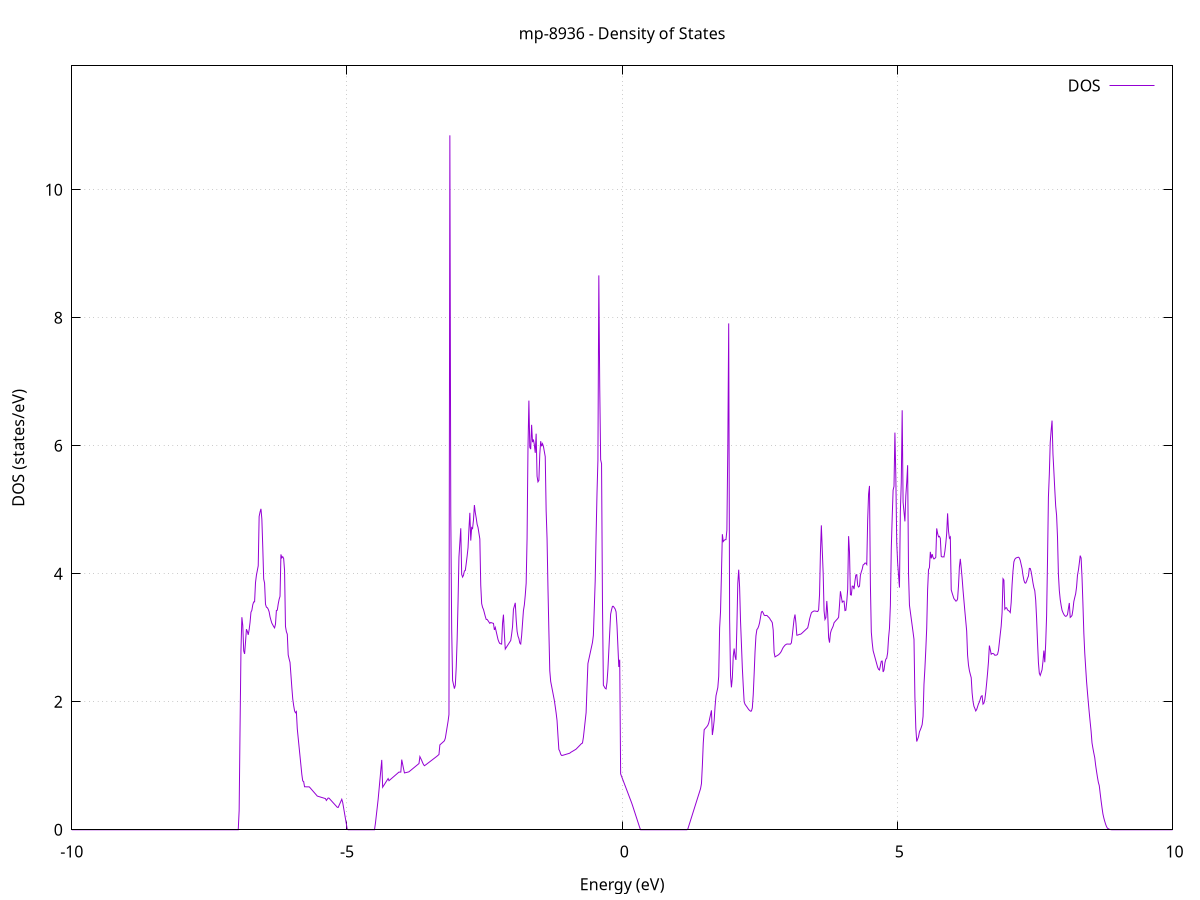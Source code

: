 set title 'mp-8936 - Density of States'
set xlabel 'Energy (eV)'
set ylabel 'DOS (states/eV)'
set grid
set xrange [-10:10]
set yrange [0:11.934]
set xzeroaxis lt -1
set terminal png size 800,600
set output 'mp-8936_dos_gnuplot.png'
plot '-' using 1:2 with lines title 'DOS'
-22.604100 0.000000
-22.587600 0.000000
-22.571100 0.000000
-22.554600 0.000000
-22.538100 0.000000
-22.521600 0.000000
-22.505100 0.000000
-22.488600 0.000000
-22.472100 0.000000
-22.455600 0.000000
-22.439100 0.000000
-22.422600 0.000000
-22.406000 0.000000
-22.389500 0.000000
-22.373000 0.000000
-22.356500 0.000000
-22.340000 0.000000
-22.323500 0.000000
-22.307000 0.000000
-22.290500 0.000000
-22.274000 0.000000
-22.257500 0.000000
-22.241000 0.000000
-22.224500 0.000000
-22.208000 0.000000
-22.191500 0.000000
-22.175000 0.000000
-22.158500 0.000000
-22.142000 0.000000
-22.125500 0.000000
-22.109000 0.000000
-22.092500 0.000000
-22.076000 0.000000
-22.059500 0.000000
-22.043000 0.000000
-22.026500 0.000000
-22.010000 0.000000
-21.993500 0.000000
-21.977000 0.000000
-21.960500 0.000000
-21.944000 0.000000
-21.927500 0.000000
-21.911000 0.000000
-21.894400 0.000000
-21.877900 0.000000
-21.861400 0.000000
-21.844900 0.000000
-21.828400 0.000000
-21.811900 0.000000
-21.795400 0.000000
-21.778900 0.000000
-21.762400 0.000000
-21.745900 0.000000
-21.729400 0.000000
-21.712900 0.000000
-21.696400 0.000000
-21.679900 0.000000
-21.663400 0.000000
-21.646900 0.000000
-21.630400 0.000000
-21.613900 0.000000
-21.597400 0.000000
-21.580900 0.000000
-21.564400 0.000000
-21.547900 0.000000
-21.531400 0.000000
-21.514900 0.000000
-21.498400 0.000000
-21.481900 0.000000
-21.465400 0.000000
-21.448900 0.000000
-21.432400 0.000000
-21.415900 0.000000
-21.399400 0.000000
-21.382800 0.000000
-21.366300 0.000000
-21.349800 0.000000
-21.333300 0.000000
-21.316800 0.000000
-21.300300 0.000000
-21.283800 0.000000
-21.267300 0.000000
-21.250800 0.000000
-21.234300 0.000000
-21.217800 0.000000
-21.201300 0.000000
-21.184800 0.000000
-21.168300 0.000000
-21.151800 0.000000
-21.135300 0.000000
-21.118800 0.000000
-21.102300 98.005500
-21.085800 380.797700
-21.069300 57.671100
-21.052800 382.252900
-21.036300 1263.817300
-21.019800 0.000000
-21.003300 0.000000
-20.986800 0.000000
-20.970300 0.000000
-20.953800 0.000000
-20.937300 0.000000
-20.920800 0.000000
-20.904300 0.000000
-20.887800 0.000000
-20.871200 0.000000
-20.854700 0.000000
-20.838200 0.000000
-20.821700 0.000000
-20.805200 0.000000
-20.788700 0.000000
-20.772200 0.000000
-20.755700 0.000000
-20.739200 0.000000
-20.722700 0.000000
-20.706200 0.000000
-20.689700 0.000000
-20.673200 0.000000
-20.656700 0.000000
-20.640200 0.000000
-20.623700 0.000000
-20.607200 0.000000
-20.590700 0.000000
-20.574200 0.000000
-20.557700 0.000000
-20.541200 0.000000
-20.524700 0.000000
-20.508200 0.000000
-20.491700 0.000000
-20.475200 0.000000
-20.458700 0.000000
-20.442200 0.000000
-20.425700 0.000000
-20.409200 0.000000
-20.392700 0.000000
-20.376200 0.000000
-20.359600 0.000000
-20.343100 0.000000
-20.326600 0.000000
-20.310100 0.000000
-20.293600 0.000000
-20.277100 0.000000
-20.260600 0.000000
-20.244100 0.000000
-20.227600 0.000000
-20.211100 0.000000
-20.194600 0.000000
-20.178100 0.000000
-20.161600 0.000000
-20.145100 0.000000
-20.128600 0.000000
-20.112100 0.000000
-20.095600 0.000000
-20.079100 0.000000
-20.062600 0.000000
-20.046100 0.000000
-20.029600 0.000000
-20.013100 0.000000
-19.996600 0.000000
-19.980100 0.000000
-19.963600 0.000000
-19.947100 0.000000
-19.930600 0.000000
-19.914100 0.000000
-19.897600 0.000000
-19.881100 0.000000
-19.864600 0.000000
-19.848000 0.000000
-19.831500 0.000000
-19.815000 0.000000
-19.798500 0.000000
-19.782000 0.000000
-19.765500 0.000000
-19.749000 0.000000
-19.732500 0.000000
-19.716000 0.000000
-19.699500 0.000000
-19.683000 0.000000
-19.666500 0.000000
-19.650000 0.000000
-19.633500 0.000000
-19.617000 0.000000
-19.600500 0.000000
-19.584000 0.000000
-19.567500 0.000000
-19.551000 0.000000
-19.534500 0.000000
-19.518000 0.000000
-19.501500 0.000000
-19.485000 0.000000
-19.468500 0.000000
-19.452000 0.000000
-19.435500 0.000000
-19.419000 0.000000
-19.402500 0.000000
-19.386000 0.000000
-19.369500 0.000000
-19.353000 0.000000
-19.336400 0.000000
-19.319900 0.000000
-19.303400 0.000000
-19.286900 0.000000
-19.270400 0.000000
-19.253900 0.000000
-19.237400 0.000000
-19.220900 0.000000
-19.204400 0.000000
-19.187900 0.000000
-19.171400 0.000000
-19.154900 0.000000
-19.138400 0.000000
-19.121900 0.000000
-19.105400 0.000000
-19.088900 0.000000
-19.072400 0.000000
-19.055900 0.000000
-19.039400 0.000000
-19.022900 0.000000
-19.006400 0.000000
-18.989900 0.000000
-18.973400 0.000000
-18.956900 0.000000
-18.940400 0.000000
-18.923900 0.000000
-18.907400 0.000000
-18.890900 0.000000
-18.874400 0.000000
-18.857900 0.000000
-18.841300 0.000000
-18.824800 0.000000
-18.808300 0.000000
-18.791800 0.000000
-18.775300 0.000000
-18.758800 0.000000
-18.742300 0.000000
-18.725800 0.000000
-18.709300 0.000000
-18.692800 0.000000
-18.676300 0.000000
-18.659800 0.000000
-18.643300 0.000000
-18.626800 0.000000
-18.610300 0.000000
-18.593800 0.000000
-18.577300 0.000000
-18.560800 0.000000
-18.544300 0.000000
-18.527800 0.000000
-18.511300 0.000000
-18.494800 0.000000
-18.478300 0.000000
-18.461800 0.000000
-18.445300 0.000000
-18.428800 0.000000
-18.412300 0.000000
-18.395800 0.000000
-18.379300 0.000000
-18.362800 0.000000
-18.346300 0.000000
-18.329700 0.000000
-18.313200 0.000000
-18.296700 0.000000
-18.280200 0.000000
-18.263700 0.000000
-18.247200 0.000000
-18.230700 0.000000
-18.214200 0.000000
-18.197700 0.000000
-18.181200 0.000000
-18.164700 0.000000
-18.148200 0.000000
-18.131700 0.000000
-18.115200 0.000000
-18.098700 0.000000
-18.082200 0.000000
-18.065700 0.000000
-18.049200 0.000000
-18.032700 0.000000
-18.016200 0.000000
-17.999700 0.000000
-17.983200 0.000000
-17.966700 0.000000
-17.950200 0.000000
-17.933700 0.000000
-17.917200 0.000000
-17.900700 0.000000
-17.884200 0.000000
-17.867700 0.000000
-17.851200 0.000000
-17.834700 0.000000
-17.818100 0.000000
-17.801600 0.000000
-17.785100 0.000000
-17.768600 0.000000
-17.752100 0.000000
-17.735600 0.000000
-17.719100 0.000000
-17.702600 0.000000
-17.686100 0.000000
-17.669600 0.000000
-17.653100 0.000000
-17.636600 0.000000
-17.620100 0.000000
-17.603600 0.000000
-17.587100 0.000000
-17.570600 0.000000
-17.554100 0.000000
-17.537600 0.000000
-17.521100 0.000000
-17.504600 0.000000
-17.488100 0.000000
-17.471600 0.000000
-17.455100 0.000000
-17.438600 0.000000
-17.422100 0.000000
-17.405600 0.000000
-17.389100 0.000000
-17.372600 0.000000
-17.356100 0.000000
-17.339600 0.000000
-17.323100 0.000000
-17.306500 0.000000
-17.290000 0.000000
-17.273500 0.000000
-17.257000 0.000000
-17.240500 0.000000
-17.224000 0.000000
-17.207500 0.000000
-17.191000 0.000000
-17.174500 0.000000
-17.158000 0.000000
-17.141500 0.000000
-17.125000 0.000000
-17.108500 0.000000
-17.092000 0.000000
-17.075500 0.000000
-17.059000 0.000000
-17.042500 0.000000
-17.026000 0.000000
-17.009500 0.000000
-16.993000 0.000000
-16.976500 0.000000
-16.960000 0.000000
-16.943500 0.000000
-16.927000 0.000000
-16.910500 0.000000
-16.894000 0.000000
-16.877500 0.000000
-16.861000 0.000000
-16.844500 0.000000
-16.828000 0.000000
-16.811500 0.000000
-16.794900 0.000000
-16.778400 0.000000
-16.761900 0.000000
-16.745400 0.000000
-16.728900 0.000000
-16.712400 0.000000
-16.695900 0.000000
-16.679400 0.000000
-16.662900 0.000000
-16.646400 0.000000
-16.629900 0.000000
-16.613400 0.000000
-16.596900 0.000000
-16.580400 0.000000
-16.563900 0.000000
-16.547400 0.000000
-16.530900 0.000000
-16.514400 0.000000
-16.497900 0.000000
-16.481400 0.000000
-16.464900 0.000000
-16.448400 0.000000
-16.431900 0.000000
-16.415400 0.000000
-16.398900 0.000000
-16.382400 0.000000
-16.365900 0.000000
-16.349400 0.000000
-16.332900 0.000000
-16.316400 0.000000
-16.299900 0.000000
-16.283300 0.000000
-16.266800 0.000000
-16.250300 0.000000
-16.233800 0.000000
-16.217300 0.000000
-16.200800 0.000000
-16.184300 0.000000
-16.167800 0.000000
-16.151300 0.000000
-16.134800 0.000000
-16.118300 0.000000
-16.101800 0.000000
-16.085300 0.000000
-16.068800 0.000000
-16.052300 0.000000
-16.035800 0.000000
-16.019300 0.000000
-16.002800 0.000000
-15.986300 0.000000
-15.969800 0.000000
-15.953300 0.000000
-15.936800 0.000000
-15.920300 0.000000
-15.903800 0.000000
-15.887300 0.000000
-15.870800 0.000000
-15.854300 0.000000
-15.837800 0.000000
-15.821300 0.000000
-15.804800 0.000000
-15.788300 0.000000
-15.771700 0.000000
-15.755200 0.000000
-15.738700 0.000000
-15.722200 0.000000
-15.705700 0.000000
-15.689200 0.000000
-15.672700 0.000000
-15.656200 0.000000
-15.639700 0.000000
-15.623200 0.000000
-15.606700 0.000000
-15.590200 0.000000
-15.573700 0.000000
-15.557200 0.000000
-15.540700 0.000000
-15.524200 0.000000
-15.507700 0.000000
-15.491200 0.000000
-15.474700 0.000000
-15.458200 0.000000
-15.441700 0.000000
-15.425200 0.000000
-15.408700 0.000000
-15.392200 0.000000
-15.375700 0.000000
-15.359200 0.000000
-15.342700 0.000000
-15.326200 0.000000
-15.309700 0.000000
-15.293200 0.000000
-15.276700 0.000000
-15.260100 0.000000
-15.243600 0.000000
-15.227100 0.000000
-15.210600 0.000000
-15.194100 0.000000
-15.177600 0.000000
-15.161100 0.000000
-15.144600 0.000000
-15.128100 0.000000
-15.111600 0.000000
-15.095100 0.000000
-15.078600 0.000000
-15.062100 0.000000
-15.045600 0.000000
-15.029100 0.000000
-15.012600 0.000000
-14.996100 0.000000
-14.979600 0.000000
-14.963100 0.000000
-14.946600 0.000000
-14.930100 0.000000
-14.913600 0.000000
-14.897100 0.000000
-14.880600 0.000000
-14.864100 0.000000
-14.847600 0.000000
-14.831100 0.000000
-14.814600 0.000000
-14.798100 0.000000
-14.781600 0.000000
-14.765000 0.000000
-14.748500 0.000000
-14.732000 0.000000
-14.715500 0.000000
-14.699000 0.000000
-14.682500 0.000000
-14.666000 0.000000
-14.649500 0.000000
-14.633000 0.000000
-14.616500 0.000000
-14.600000 0.000000
-14.583500 0.000000
-14.567000 0.000000
-14.550500 0.000000
-14.534000 0.000000
-14.517500 0.000000
-14.501000 0.000000
-14.484500 0.000000
-14.468000 0.000000
-14.451500 0.000000
-14.435000 0.000000
-14.418500 0.000000
-14.402000 0.000000
-14.385500 0.000000
-14.369000 0.000000
-14.352500 0.000000
-14.336000 0.000000
-14.319500 0.000000
-14.303000 0.000000
-14.286500 0.000000
-14.270000 0.000000
-14.253400 0.000000
-14.236900 0.000000
-14.220400 0.000000
-14.203900 0.000000
-14.187400 0.000000
-14.170900 0.000000
-14.154400 0.000000
-14.137900 0.000000
-14.121400 0.000000
-14.104900 0.000000
-14.088400 0.000000
-14.071900 0.000000
-14.055400 0.000000
-14.038900 0.000000
-14.022400 0.000000
-14.005900 0.000000
-13.989400 0.000000
-13.972900 0.000000
-13.956400 0.000000
-13.939900 0.000000
-13.923400 0.000000
-13.906900 0.000000
-13.890400 0.000000
-13.873900 0.000000
-13.857400 0.000000
-13.840900 0.000000
-13.824400 0.000000
-13.807900 0.000000
-13.791400 0.000000
-13.774900 0.000000
-13.758400 0.000000
-13.741800 0.000000
-13.725300 0.000000
-13.708800 0.000000
-13.692300 0.000000
-13.675800 0.000000
-13.659300 0.000000
-13.642800 0.000000
-13.626300 0.000000
-13.609800 0.000000
-13.593300 0.000000
-13.576800 0.000000
-13.560300 0.000000
-13.543800 0.000000
-13.527300 0.000000
-13.510800 0.000000
-13.494300 0.000000
-13.477800 0.000000
-13.461300 0.000000
-13.444800 0.000000
-13.428300 0.000000
-13.411800 0.000000
-13.395300 0.000000
-13.378800 0.000000
-13.362300 0.000000
-13.345800 0.000000
-13.329300 0.000000
-13.312800 0.000000
-13.296300 0.000000
-13.279800 0.000000
-13.263300 0.000000
-13.246800 0.000000
-13.230200 0.000000
-13.213700 0.000000
-13.197200 0.000000
-13.180700 0.000000
-13.164200 0.000000
-13.147700 0.000000
-13.131200 0.000000
-13.114700 0.000000
-13.098200 0.000000
-13.081700 0.000000
-13.065200 0.000000
-13.048700 0.000000
-13.032200 0.000000
-13.015700 0.000000
-12.999200 0.625000
-12.982700 1.800700
-12.966200 1.355100
-12.949700 1.382600
-12.933200 1.545400
-12.916700 1.649000
-12.900200 1.450300
-12.883700 1.464300
-12.867200 1.505200
-12.850700 1.546000
-12.834200 1.587700
-12.817700 1.658500
-12.801200 1.603200
-12.784700 1.582800
-12.768200 1.598400
-12.751700 1.614000
-12.735200 1.629500
-12.718600 1.676400
-12.702100 1.715100
-12.685600 1.753700
-12.669100 1.748200
-12.652600 1.738900
-12.636100 1.753700
-12.619600 1.782000
-12.603100 1.810300
-12.586600 1.839700
-12.570100 1.869100
-12.553600 1.898500
-12.537100 1.927900
-12.520600 1.953900
-12.504100 1.990300
-12.487600 2.024300
-12.471100 2.058200
-12.454600 2.092100
-12.438100 2.124700
-12.421600 2.157300
-12.405100 2.190000
-12.388600 2.245000
-12.372100 2.301100
-12.355600 2.362200
-12.339100 2.435900
-12.322600 2.494400
-12.306100 2.552900
-12.289600 2.605700
-12.273100 2.693500
-12.256600 2.770500
-12.240100 2.847600
-12.223600 2.917500
-12.207000 3.031500
-12.190500 3.209000
-12.174000 3.335400
-12.157500 3.535800
-12.141000 3.693500
-12.124500 3.843700
-12.108000 3.993100
-12.091500 4.137700
-12.075000 4.647700
-12.058500 5.188400
-12.042000 5.635700
-12.025500 6.059400
-12.009000 6.493800
-11.992500 8.535100
-11.976000 10.327200
-11.959500 14.249700
-11.943000 35.488400
-11.926500 20.398800
-11.910000 0.000000
-11.893500 0.000000
-11.877000 0.000000
-11.860500 0.000000
-11.844000 0.000000
-11.827500 0.000000
-11.811000 0.000000
-11.794500 0.000000
-11.778000 0.000000
-11.761500 0.000000
-11.745000 0.000000
-11.728500 0.000000
-11.712000 0.000000
-11.695400 0.000000
-11.678900 0.000000
-11.662400 0.000000
-11.645900 0.000000
-11.629400 0.000000
-11.612900 0.000000
-11.596400 0.000000
-11.579900 0.000000
-11.563400 0.000000
-11.546900 0.000000
-11.530400 0.000000
-11.513900 0.000000
-11.497400 0.000000
-11.480900 0.000000
-11.464400 0.000000
-11.447900 0.000000
-11.431400 0.000000
-11.414900 0.000000
-11.398400 0.000000
-11.381900 0.000000
-11.365400 0.000000
-11.348900 0.000000
-11.332400 0.000000
-11.315900 0.000000
-11.299400 0.000000
-11.282900 0.000000
-11.266400 0.000000
-11.249900 0.000000
-11.233400 0.000000
-11.216900 0.000000
-11.200400 0.000000
-11.183800 0.000000
-11.167300 0.000000
-11.150800 0.000000
-11.134300 0.000000
-11.117800 0.000000
-11.101300 0.000000
-11.084800 0.000000
-11.068300 0.000000
-11.051800 0.000000
-11.035300 0.000000
-11.018800 0.000000
-11.002300 0.000000
-10.985800 0.000000
-10.969300 0.000000
-10.952800 0.000000
-10.936300 0.000000
-10.919800 0.000000
-10.903300 0.000000
-10.886800 0.000000
-10.870300 0.000000
-10.853800 0.000000
-10.837300 0.000000
-10.820800 0.000000
-10.804300 0.000000
-10.787800 0.000000
-10.771300 0.000000
-10.754800 0.000000
-10.738300 0.000000
-10.721800 0.000000
-10.705300 0.000000
-10.688700 0.000000
-10.672200 0.000000
-10.655700 0.000000
-10.639200 0.000000
-10.622700 0.000000
-10.606200 0.000000
-10.589700 0.000000
-10.573200 0.000000
-10.556700 0.000000
-10.540200 0.000000
-10.523700 0.000000
-10.507200 0.000000
-10.490700 0.000000
-10.474200 0.000000
-10.457700 0.000000
-10.441200 0.000000
-10.424700 0.000000
-10.408200 0.000000
-10.391700 0.000000
-10.375200 0.000000
-10.358700 0.000000
-10.342200 0.000000
-10.325700 0.000000
-10.309200 0.000000
-10.292700 0.000000
-10.276200 0.000000
-10.259700 0.000000
-10.243200 0.000000
-10.226700 0.000000
-10.210200 0.000000
-10.193700 0.000000
-10.177100 0.000000
-10.160600 0.000000
-10.144100 0.000000
-10.127600 0.000000
-10.111100 0.000000
-10.094600 0.000000
-10.078100 0.000000
-10.061600 0.000000
-10.045100 0.000000
-10.028600 0.000000
-10.012100 0.000000
-9.995600 0.000000
-9.979100 0.000000
-9.962600 0.000000
-9.946100 0.000000
-9.929600 0.000000
-9.913100 0.000000
-9.896600 0.000000
-9.880100 0.000000
-9.863600 0.000000
-9.847100 0.000000
-9.830600 0.000000
-9.814100 0.000000
-9.797600 0.000000
-9.781100 0.000000
-9.764600 0.000000
-9.748100 0.000000
-9.731600 0.000000
-9.715100 0.000000
-9.698600 0.000000
-9.682100 0.000000
-9.665500 0.000000
-9.649000 0.000000
-9.632500 0.000000
-9.616000 0.000000
-9.599500 0.000000
-9.583000 0.000000
-9.566500 0.000000
-9.550000 0.000000
-9.533500 0.000000
-9.517000 0.000000
-9.500500 0.000000
-9.484000 0.000000
-9.467500 0.000000
-9.451000 0.000000
-9.434500 0.000000
-9.418000 0.000000
-9.401500 0.000000
-9.385000 0.000000
-9.368500 0.000000
-9.352000 0.000000
-9.335500 0.000000
-9.319000 0.000000
-9.302500 0.000000
-9.286000 0.000000
-9.269500 0.000000
-9.253000 0.000000
-9.236500 0.000000
-9.220000 0.000000
-9.203500 0.000000
-9.187000 0.000000
-9.170500 0.000000
-9.153900 0.000000
-9.137400 0.000000
-9.120900 0.000000
-9.104400 0.000000
-9.087900 0.000000
-9.071400 0.000000
-9.054900 0.000000
-9.038400 0.000000
-9.021900 0.000000
-9.005400 0.000000
-8.988900 0.000000
-8.972400 0.000000
-8.955900 0.000000
-8.939400 0.000000
-8.922900 0.000000
-8.906400 0.000000
-8.889900 0.000000
-8.873400 0.000000
-8.856900 0.000000
-8.840400 0.000000
-8.823900 0.000000
-8.807400 0.000000
-8.790900 0.000000
-8.774400 0.000000
-8.757900 0.000000
-8.741400 0.000000
-8.724900 0.000000
-8.708400 0.000000
-8.691900 0.000000
-8.675400 0.000000
-8.658900 0.000000
-8.642300 0.000000
-8.625800 0.000000
-8.609300 0.000000
-8.592800 0.000000
-8.576300 0.000000
-8.559800 0.000000
-8.543300 0.000000
-8.526800 0.000000
-8.510300 0.000000
-8.493800 0.000000
-8.477300 0.000000
-8.460800 0.000000
-8.444300 0.000000
-8.427800 0.000000
-8.411300 0.000000
-8.394800 0.000000
-8.378300 0.000000
-8.361800 0.000000
-8.345300 0.000000
-8.328800 0.000000
-8.312300 0.000000
-8.295800 0.000000
-8.279300 0.000000
-8.262800 0.000000
-8.246300 0.000000
-8.229800 0.000000
-8.213300 0.000000
-8.196800 0.000000
-8.180300 0.000000
-8.163800 0.000000
-8.147300 0.000000
-8.130700 0.000000
-8.114200 0.000000
-8.097700 0.000000
-8.081200 0.000000
-8.064700 0.000000
-8.048200 0.000000
-8.031700 0.000000
-8.015200 0.000000
-7.998700 0.000000
-7.982200 0.000000
-7.965700 0.000000
-7.949200 0.000000
-7.932700 0.000000
-7.916200 0.000000
-7.899700 0.000000
-7.883200 0.000000
-7.866700 0.000000
-7.850200 0.000000
-7.833700 0.000000
-7.817200 0.000000
-7.800700 0.000000
-7.784200 0.000000
-7.767700 0.000000
-7.751200 0.000000
-7.734700 0.000000
-7.718200 0.000000
-7.701700 0.000000
-7.685200 0.000000
-7.668700 0.000000
-7.652200 0.000000
-7.635700 0.000000
-7.619100 0.000000
-7.602600 0.000000
-7.586100 0.000000
-7.569600 0.000000
-7.553100 0.000000
-7.536600 0.000000
-7.520100 0.000000
-7.503600 0.000000
-7.487100 0.000000
-7.470600 0.000000
-7.454100 0.000000
-7.437600 0.000000
-7.421100 0.000000
-7.404600 0.000000
-7.388100 0.000000
-7.371600 0.000000
-7.355100 0.000000
-7.338600 0.000000
-7.322100 0.000000
-7.305600 0.000000
-7.289100 0.000000
-7.272600 0.000000
-7.256100 0.000000
-7.239600 0.000000
-7.223100 0.000000
-7.206600 0.000000
-7.190100 0.000000
-7.173600 0.000000
-7.157100 0.000000
-7.140600 0.000000
-7.124100 0.000000
-7.107500 0.000000
-7.091000 0.000000
-7.074500 0.000000
-7.058000 0.000000
-7.041500 0.000000
-7.025000 0.000000
-7.008500 0.000000
-6.992000 0.000000
-6.975500 0.000000
-6.959000 0.301300
-6.942500 1.606100
-6.926000 2.806300
-6.909500 3.320400
-6.893000 3.191600
-6.876500 2.795100
-6.860000 2.747400
-6.843500 2.930500
-6.827000 3.133800
-6.810500 3.099800
-6.794000 3.045500
-6.777500 3.126100
-6.761000 3.240500
-6.744500 3.399000
-6.728000 3.428700
-6.711500 3.515100
-6.695000 3.559200
-6.678500 3.561000
-6.662000 3.860800
-6.645500 3.975800
-6.629000 4.049800
-6.612400 4.123800
-6.595900 4.894100
-6.579400 4.964800
-6.562900 5.013900
-6.546400 4.852000
-6.529900 4.414500
-6.513400 3.919400
-6.496900 3.852500
-6.480400 3.523500
-6.463900 3.477800
-6.447400 3.469900
-6.430900 3.446100
-6.414400 3.405600
-6.397900 3.327700
-6.381400 3.273600
-6.364900 3.227700
-6.348400 3.202000
-6.331900 3.174800
-6.315400 3.154200
-6.298900 3.212000
-6.282400 3.426300
-6.265900 3.430200
-6.249400 3.526700
-6.232900 3.599900
-6.216400 3.646900
-6.199900 4.301700
-6.183400 4.248400
-6.166900 4.266400
-6.150400 4.238000
-6.133900 4.049800
-6.117400 3.177600
-6.100800 3.094600
-6.084300 3.055300
-6.067800 2.731400
-6.051300 2.669600
-6.034800 2.614700
-6.018300 2.420200
-6.001800 2.223500
-5.985300 2.046000
-5.968800 1.941400
-5.952300 1.858100
-5.935800 1.828200
-5.919300 1.846900
-5.902800 1.577200
-5.886300 1.434100
-5.869800 1.291900
-5.853300 1.149800
-5.836800 1.007700
-5.820300 0.865500
-5.803800 0.762800
-5.787300 0.754300
-5.770800 0.672200
-5.754300 0.671700
-5.737800 0.671100
-5.721300 0.670500
-5.704800 0.670200
-5.688300 0.671600
-5.671800 0.658200
-5.655300 0.641800
-5.638800 0.625400
-5.622300 0.609000
-5.605800 0.592600
-5.589200 0.576200
-5.572700 0.559800
-5.556200 0.543400
-5.539700 0.526900
-5.523200 0.522200
-5.506700 0.517800
-5.490200 0.513400
-5.473700 0.509000
-5.457200 0.504700
-5.440700 0.500300
-5.424200 0.495900
-5.407700 0.491500
-5.391200 0.487200
-5.374700 0.458000
-5.358200 0.477300
-5.341700 0.496500
-5.325200 0.493200
-5.308700 0.477500
-5.292200 0.461800
-5.275700 0.446100
-5.259200 0.430400
-5.242700 0.414700
-5.226200 0.399000
-5.209700 0.383300
-5.193200 0.367600
-5.176700 0.351900
-5.160200 0.348300
-5.143700 0.380300
-5.127200 0.412300
-5.110700 0.444400
-5.094200 0.476400
-5.077600 0.425900
-5.061100 0.342700
-5.044600 0.259500
-5.028100 0.176200
-5.011600 0.093000
-4.995100 0.009800
-4.978600 0.000000
-4.962100 0.000000
-4.945600 0.000000
-4.929100 0.000000
-4.912600 0.000000
-4.896100 0.000000
-4.879600 0.000000
-4.863100 0.000000
-4.846600 0.000000
-4.830100 0.000000
-4.813600 0.000000
-4.797100 0.000000
-4.780600 0.000000
-4.764100 0.000000
-4.747600 0.000000
-4.731100 0.000000
-4.714600 0.000000
-4.698100 0.000000
-4.681600 0.000000
-4.665100 0.000000
-4.648600 0.000000
-4.632100 0.000000
-4.615600 0.000000
-4.599100 0.000000
-4.582600 0.000000
-4.566000 0.000000
-4.549500 0.000000
-4.533000 0.000000
-4.516500 0.000000
-4.500000 0.000000
-4.483500 0.096300
-4.467000 0.221600
-4.450500 0.346900
-4.434000 0.472300
-4.417500 0.625200
-4.401000 0.780600
-4.384500 0.936000
-4.368000 1.091400
-4.351500 0.664600
-4.335000 0.687200
-4.318500 0.709700
-4.302000 0.732300
-4.285500 0.754900
-4.269000 0.777400
-4.252500 0.800000
-4.236000 0.767000
-4.219500 0.779300
-4.203000 0.791600
-4.186500 0.803800
-4.170000 0.816100
-4.153500 0.828300
-4.137000 0.840600
-4.120500 0.852900
-4.104000 0.865100
-4.087500 0.877400
-4.071000 0.889700
-4.054400 0.901900
-4.037900 0.900300
-4.021400 0.901700
-4.004900 1.096000
-3.988400 1.024600
-3.971900 0.953300
-3.955400 0.888000
-3.938900 0.891400
-3.922400 0.894800
-3.905900 0.898200
-3.889400 0.901500
-3.872900 0.906300
-3.856400 0.918000
-3.839900 0.929600
-3.823400 0.941300
-3.806900 0.953000
-3.790400 0.964700
-3.773900 0.976400
-3.757400 0.988100
-3.740900 0.999800
-3.724400 1.011500
-3.707900 1.023200
-3.691400 1.034900
-3.674900 1.142600
-3.658400 1.112800
-3.641900 1.083000
-3.625400 1.048000
-3.608900 1.018100
-3.592400 1.000800
-3.575900 1.010300
-3.559400 1.020600
-3.542800 1.031500
-3.526300 1.042400
-3.509800 1.053300
-3.493300 1.064100
-3.476800 1.075000
-3.460300 1.085900
-3.443800 1.096800
-3.427300 1.107700
-3.410800 1.118600
-3.394300 1.129500
-3.377800 1.140400
-3.361300 1.151800
-3.344800 1.164000
-3.328300 1.176200
-3.311800 1.326500
-3.295300 1.339100
-3.278800 1.351600
-3.262300 1.364200
-3.245800 1.377200
-3.229300 1.390500
-3.212800 1.431300
-3.196300 1.518500
-3.179800 1.605700
-3.163300 1.692900
-3.146800 1.799400
-3.130300 10.849100
-3.113800 4.954400
-3.097300 3.127400
-3.080800 2.333200
-3.064300 2.268900
-3.047800 2.204800
-3.031200 2.259800
-3.014700 2.542400
-2.998200 2.974800
-2.981700 3.563600
-2.965200 4.262000
-2.948700 4.485800
-2.932200 4.709600
-2.915700 3.990400
-2.899200 3.947900
-2.882700 3.975800
-2.866200 4.043800
-2.849700 4.051100
-2.833200 4.159300
-2.816700 4.275600
-2.800200 4.405800
-2.783700 4.701300
-2.767200 4.951500
-2.750700 4.518100
-2.734200 4.720900
-2.717700 4.705200
-2.701200 4.840000
-2.684700 5.073200
-2.668200 4.955200
-2.651700 4.872400
-2.635200 4.772600
-2.618700 4.723800
-2.602200 4.632400
-2.585700 4.542700
-2.569200 3.820700
-2.552700 3.534300
-2.536200 3.475300
-2.519600 3.441900
-2.503100 3.387500
-2.486600 3.333000
-2.470100 3.286600
-2.453600 3.286100
-2.437100 3.267100
-2.420600 3.245400
-2.404100 3.224800
-2.387600 3.238300
-2.371100 3.233500
-2.354600 3.228800
-2.338100 3.224100
-2.321600 3.123000
-2.305100 3.160500
-2.288600 3.097900
-2.272100 3.035600
-2.255600 2.973400
-2.239100 2.934300
-2.222600 2.909900
-2.206100 2.905200
-2.189600 2.900500
-2.173100 3.229400
-2.156600 3.361100
-2.140100 3.066400
-2.123600 2.823300
-2.107100 2.845600
-2.090600 2.867900
-2.074100 2.890300
-2.057600 2.912600
-2.041100 2.934900
-2.024500 2.957300
-2.008000 3.054100
-1.991500 3.173800
-1.975000 3.444300
-1.958500 3.494800
-1.942000 3.545400
-1.925500 3.284600
-1.909000 3.101500
-1.892500 3.024700
-1.876000 2.986800
-1.859500 2.917200
-1.843000 2.902000
-1.826500 3.032300
-1.810000 3.228400
-1.793500 3.424500
-1.777000 3.512500
-1.760500 3.663100
-1.744000 3.852900
-1.727500 4.551600
-1.711000 5.962200
-1.694500 6.704800
-1.678000 5.976100
-1.661500 5.946400
-1.645000 6.326700
-1.628500 6.055600
-1.612000 6.096900
-1.595500 6.014900
-1.579000 5.888900
-1.562500 6.187900
-1.546000 5.523100
-1.529500 5.435100
-1.512900 5.458200
-1.496400 5.868100
-1.479900 6.070900
-1.463400 5.991600
-1.446900 6.032100
-1.430400 5.989500
-1.413900 5.909100
-1.397400 5.828700
-1.380900 4.982900
-1.364400 4.550000
-1.347900 3.778200
-1.331400 3.108000
-1.314900 2.485500
-1.298400 2.317900
-1.281900 2.244300
-1.265400 2.170700
-1.248900 2.097100
-1.232400 2.023600
-1.215900 1.925800
-1.199400 1.823600
-1.182900 1.706700
-1.166400 1.472800
-1.149900 1.254700
-1.133400 1.227600
-1.116900 1.180700
-1.100400 1.161700
-1.083900 1.162100
-1.067400 1.166400
-1.050900 1.170700
-1.034400 1.175000
-1.017900 1.179400
-1.001300 1.183700
-0.984800 1.188000
-0.968300 1.192400
-0.951800 1.196700
-0.935300 1.208900
-0.918800 1.217300
-0.902300 1.225700
-0.885800 1.234100
-0.869300 1.242500
-0.852800 1.250900
-0.836300 1.260200
-0.819800 1.274700
-0.803300 1.289300
-0.786800 1.303800
-0.770300 1.318400
-0.753800 1.333000
-0.737300 1.347500
-0.720800 1.354600
-0.704300 1.442800
-0.687800 1.571000
-0.671300 1.700700
-0.654800 1.831100
-0.638300 2.224500
-0.621800 2.596800
-0.605300 2.662500
-0.588800 2.728200
-0.572300 2.793900
-0.555800 2.859500
-0.539300 2.925200
-0.522800 3.038000
-0.506300 3.462900
-0.489700 3.884600
-0.473200 4.607300
-0.456700 5.263400
-0.440200 5.773000
-0.423700 8.661100
-0.407200 6.922400
-0.390700 5.781500
-0.374200 5.719000
-0.357700 3.571400
-0.341200 2.259500
-0.324700 2.235000
-0.308200 2.210500
-0.291700 2.200600
-0.275200 2.303300
-0.258700 2.510600
-0.242200 2.797000
-0.225700 3.083300
-0.209200 3.368200
-0.192700 3.435900
-0.176200 3.490200
-0.159700 3.490800
-0.143200 3.469900
-0.126700 3.449000
-0.110200 3.403500
-0.093700 3.190100
-0.077200 2.866900
-0.060700 2.543600
-0.044200 2.657000
-0.027700 0.873800
-0.011200 0.836400
0.005300 0.798900
0.021900 0.761500
0.038400 0.724100
0.054900 0.686700
0.071400 0.649300
0.087900 0.611900
0.104400 0.574500
0.120900 0.537100
0.137400 0.499700
0.153900 0.462300
0.170400 0.424900
0.186900 0.384300
0.203400 0.340700
0.219900 0.297000
0.236400 0.253400
0.252900 0.209700
0.269400 0.166000
0.285900 0.122400
0.302400 0.078700
0.318900 0.035000
0.335400 0.000000
0.351900 0.000000
0.368400 0.000000
0.384900 0.000000
0.401400 0.000000
0.417900 0.000000
0.434400 0.000000
0.450900 0.000000
0.467400 0.000000
0.483900 0.000000
0.500400 0.000000
0.516900 0.000000
0.533500 0.000000
0.550000 0.000000
0.566500 0.000000
0.583000 0.000000
0.599500 0.000000
0.616000 0.000000
0.632500 0.000000
0.649000 0.000000
0.665500 0.000000
0.682000 0.000000
0.698500 0.000000
0.715000 0.000000
0.731500 0.000000
0.748000 0.000000
0.764500 0.000000
0.781000 0.000000
0.797500 0.000000
0.814000 0.000000
0.830500 0.000000
0.847000 0.000000
0.863500 0.000000
0.880000 0.000000
0.896500 0.000000
0.913000 0.000000
0.929500 0.000000
0.946000 0.000000
0.962500 0.000000
0.979000 0.000000
0.995500 0.000000
1.012000 0.000000
1.028500 0.000000
1.045100 0.000000
1.061600 0.000000
1.078100 0.000000
1.094600 0.000000
1.111100 0.000000
1.127600 0.000000
1.144100 0.000000
1.160600 0.000000
1.177100 0.000000
1.193600 0.012300
1.210100 0.057300
1.226600 0.102300
1.243100 0.147400
1.259600 0.192400
1.276100 0.237500
1.292600 0.282500
1.309100 0.327500
1.325600 0.372600
1.342100 0.417600
1.358600 0.462700
1.375100 0.507700
1.391600 0.552700
1.408100 0.597800
1.424600 0.642800
1.441100 0.720800
1.457600 1.002600
1.474100 1.356900
1.490600 1.562800
1.507100 1.579200
1.523600 1.595700
1.540100 1.612100
1.556700 1.632300
1.573200 1.668200
1.589700 1.734000
1.606200 1.799900
1.622700 1.865700
1.639200 1.480800
1.655700 1.577300
1.672200 1.709900
1.688700 1.928200
1.705200 2.093200
1.721700 2.157100
1.738200 2.221000
1.754700 2.397200
1.771200 3.153700
1.787700 3.411500
1.804200 3.984100
1.820700 4.617400
1.837200 4.503400
1.853700 4.520900
1.870200 4.532000
1.886700 4.532500
1.903200 4.679900
1.919700 5.967300
1.936200 7.910500
1.952700 3.297000
1.969200 2.414100
1.985700 2.225000
2.002200 2.377000
2.018700 2.712300
2.035200 2.831300
2.051800 2.707100
2.068300 2.653600
2.084800 3.168100
2.101300 3.849300
2.117800 4.063200
2.134300 3.788600
2.150800 3.267700
2.167300 2.901500
2.183800 2.530700
2.200300 2.252600
2.216800 1.999100
2.233300 1.960000
2.249800 1.940200
2.266300 1.920300
2.282800 1.899200
2.299300 1.878700
2.315800 1.865200
2.332300 1.852600
2.348800 1.855400
2.365300 1.903400
2.381800 2.108900
2.398300 2.432100
2.414800 2.781100
2.431300 3.028900
2.447800 3.127100
2.464300 3.144900
2.480800 3.180600
2.497300 3.234500
2.513800 3.318200
2.530300 3.401900
2.546800 3.411400
2.563400 3.387600
2.579900 3.353300
2.596400 3.346300
2.612900 3.348300
2.629400 3.348500
2.645900 3.334400
2.662400 3.320200
2.678900 3.306000
2.695400 3.279000
2.711900 3.260700
2.728400 3.235100
2.744900 3.118300
2.761400 2.772300
2.777900 2.700900
2.794400 2.709600
2.810900 2.718300
2.827400 2.726400
2.843900 2.735400
2.860400 2.749900
2.876900 2.766400
2.893400 2.789700
2.909900 2.820900
2.926400 2.848800
2.942900 2.866500
2.959400 2.884100
2.975900 2.894400
2.992400 2.901300
3.008900 2.901400
3.025400 2.901000
3.041900 2.900500
3.058400 2.900000
3.075000 2.920000
3.091500 3.032600
3.108000 3.165000
3.124500 3.292900
3.141000 3.362800
3.157500 3.232100
3.174000 3.039900
3.190500 3.041100
3.207000 3.047300
3.223500 3.053500
3.240000 3.054400
3.256500 3.062800
3.273000 3.076000
3.289500 3.089300
3.306000 3.102500
3.322500 3.115800
3.339000 3.129000
3.355500 3.142200
3.372000 3.155500
3.388500 3.215800
3.405000 3.290000
3.421500 3.341000
3.438000 3.389100
3.454500 3.402800
3.471000 3.411200
3.487500 3.418500
3.504000 3.417400
3.520500 3.414600
3.537000 3.411800
3.553500 3.409400
3.570000 3.436700
3.586600 3.672600
3.603100 4.331200
3.619600 4.755900
3.636100 4.374600
3.652600 4.006400
3.669100 3.419600
3.685600 3.285400
3.702100 3.314500
3.718600 3.574800
3.735100 3.370000
3.751600 3.001600
3.768100 2.923800
3.784600 3.069800
3.801100 3.119700
3.817600 3.150400
3.834100 3.181900
3.850600 3.234200
3.867100 3.251400
3.883600 3.267900
3.900100 3.283700
3.916600 3.298800
3.933100 3.320100
3.949600 3.512300
3.966100 3.726400
3.982600 3.644000
3.999100 3.555300
4.015600 3.571400
4.032100 3.571800
4.048600 3.424200
4.065100 3.430100
4.081600 3.565500
4.098200 3.758400
4.114700 4.587100
4.131200 4.336100
4.147700 3.672600
4.164200 3.666700
4.180700 3.806000
4.197200 3.806000
4.213700 3.759200
4.230200 3.887000
4.246700 3.979700
4.263200 3.985800
4.279700 3.818800
4.296200 3.792100
4.312700 3.806100
4.329200 3.976600
4.345700 4.029200
4.362200 4.071800
4.378700 4.137500
4.395200 4.146100
4.411700 4.166100
4.428200 4.165600
4.444700 4.144200
4.461200 4.834800
4.477700 5.245900
4.494200 5.372200
4.510700 3.829900
4.527200 3.089400
4.543700 2.923000
4.560200 2.798300
4.576700 2.746200
4.593200 2.694100
4.609800 2.641800
4.626300 2.589500
4.642800 2.537100
4.659300 2.506700
4.675800 2.495800
4.692300 2.564500
4.708800 2.633200
4.725300 2.635600
4.741800 2.465500
4.758300 2.496000
4.774800 2.608300
4.791300 2.664800
4.807800 2.681200
4.824300 2.767200
4.840800 2.996400
4.857300 3.147600
4.873800 3.506700
4.890300 4.391900
4.906800 4.877700
4.923300 5.305600
4.939800 5.366400
4.956300 6.205000
4.972800 5.515800
4.989300 4.485700
5.005800 4.171500
5.022300 3.976500
5.038800 3.784100
5.055300 4.972400
5.071800 5.422800
5.088300 6.553700
5.104800 5.115400
5.121400 4.966300
5.137900 4.817600
5.154400 5.217000
5.170900 5.426400
5.187400 5.695100
5.203900 3.993300
5.220400 3.508900
5.236900 3.402100
5.253400 3.295800
5.269900 3.190500
5.286400 3.084600
5.302900 2.974800
5.319400 2.076400
5.335900 1.593100
5.352400 1.379000
5.368900 1.415300
5.385400 1.453900
5.401900 1.529500
5.418400 1.562100
5.434900 1.599300
5.451400 1.643600
5.467900 1.772600
5.484400 2.271500
5.500900 2.518100
5.517400 2.813600
5.533900 3.147200
5.550400 3.750400
5.566900 4.063400
5.583400 4.095100
5.599900 4.342100
5.616400 4.240100
5.633000 4.306100
5.649500 4.253700
5.666000 4.231000
5.682500 4.240500
5.699000 4.257400
5.715500 4.708200
5.732000 4.630200
5.748500 4.576400
5.765000 4.584500
5.781500 4.552400
5.798000 4.272000
5.814500 4.261000
5.831000 4.265000
5.847500 4.261900
5.864000 4.348600
5.880500 4.470900
5.897000 4.627600
5.913500 4.943400
5.930000 4.668900
5.946500 4.554700
5.963000 4.574100
5.979500 3.747200
5.996000 3.698900
6.012500 3.653300
6.029000 3.610500
6.045500 3.594900
6.062000 3.572700
6.078500 3.576600
6.095000 3.606000
6.111500 3.811000
6.128100 4.107300
6.144600 4.232200
6.161100 4.087600
6.177600 3.928300
6.194100 3.742000
6.210600 3.577300
6.227100 3.415900
6.243600 3.261100
6.260100 3.105200
6.276600 2.728400
6.293100 2.572900
6.309600 2.486100
6.326100 2.428800
6.342600 2.376000
6.359100 2.138700
6.375600 2.003600
6.392100 1.929000
6.408600 1.895300
6.425100 1.856500
6.441600 1.878400
6.458100 1.922500
6.474600 1.967200
6.491100 1.995400
6.507600 2.042500
6.524100 2.086300
6.540600 2.094200
6.557100 1.962900
6.573600 1.979200
6.590100 2.033900
6.606600 2.148300
6.623100 2.291600
6.639700 2.448800
6.656200 2.623700
6.672700 2.877900
6.689200 2.812800
6.705700 2.742200
6.722200 2.752800
6.738700 2.754800
6.755200 2.746200
6.771700 2.726400
6.788200 2.728200
6.804700 2.729600
6.821200 2.742200
6.837700 2.800700
6.854200 2.927600
6.870700 3.058500
6.887200 3.182600
6.903700 3.394000
6.920200 3.922200
6.936700 3.900800
6.953200 3.445700
6.969700 3.466600
6.986200 3.467400
7.002700 3.433900
7.019200 3.424900
7.035700 3.413400
7.052200 3.393500
7.068700 3.550200
7.085200 3.830100
7.101700 4.040600
7.118200 4.185900
7.134700 4.226000
7.151300 4.242600
7.167800 4.250400
7.184300 4.254800
7.200800 4.258800
7.217300 4.246200
7.233800 4.208000
7.250300 4.143500
7.266800 4.080100
7.283300 3.975700
7.299800 3.899600
7.316300 3.858700
7.332800 3.852900
7.349300 3.882800
7.365800 3.929600
7.382300 3.962700
7.398800 4.083700
7.415300 4.082600
7.431800 4.032000
7.448300 3.947100
7.464800 3.856900
7.481300 3.783000
7.497800 3.734900
7.514300 3.586600
7.530800 3.301500
7.547300 2.934300
7.563800 2.611000
7.580300 2.444300
7.596800 2.411300
7.613300 2.455300
7.629800 2.499800
7.646300 2.629600
7.662900 2.799400
7.679400 2.617600
7.695900 2.911100
7.712400 3.341200
7.728900 4.195800
7.745400 5.196200
7.761900 5.554700
7.778400 6.050900
7.794900 6.237200
7.811400 6.392500
7.827900 5.872300
7.844400 5.602700
7.860900 5.319000
7.877400 5.059400
7.893900 4.912600
7.910400 4.575300
7.926900 3.997700
7.943400 3.739400
7.959900 3.597300
7.976400 3.505300
7.992900 3.430100
8.009400 3.393800
8.025900 3.364900
8.042400 3.344400
8.058900 3.334000
8.075400 3.340300
8.091900 3.361800
8.108400 3.453900
8.124900 3.543300
8.141400 3.317700
8.157900 3.329700
8.174500 3.349300
8.191000 3.438200
8.207500 3.567100
8.224000 3.628900
8.240500 3.686500
8.257000 3.793500
8.273500 3.976800
8.290000 4.053600
8.306500 4.164500
8.323000 4.283000
8.339500 4.244900
8.356000 3.944600
8.372500 3.528900
8.389000 3.071500
8.405500 2.764500
8.422000 2.538700
8.438500 2.317200
8.455000 2.143900
8.471500 1.979500
8.488000 1.823800
8.504500 1.678600
8.521000 1.539000
8.537500 1.357700
8.554000 1.273500
8.570500 1.198100
8.587000 1.127900
8.603500 1.008300
8.620000 0.911700
8.636500 0.820600
8.653000 0.740200
8.669500 0.689700
8.686100 0.567600
8.702600 0.452200
8.719100 0.345700
8.735600 0.248200
8.752100 0.184400
8.768600 0.132200
8.785100 0.085900
8.801600 0.049300
8.818100 0.024800
8.834600 0.016000
8.851100 0.009100
8.867600 0.004200
8.884100 0.001100
8.900600 0.000000
8.917100 0.000000
8.933600 0.000000
8.950100 0.000000
8.966600 0.000000
8.983100 0.000000
8.999600 0.000000
9.016100 0.000000
9.032600 0.000000
9.049100 0.000000
9.065600 0.000000
9.082100 0.000000
9.098600 0.000000
9.115100 0.000000
9.131600 0.000000
9.148100 0.000000
9.164600 0.000000
9.181100 0.000000
9.197700 0.000000
9.214200 0.000000
9.230700 0.000000
9.247200 0.000000
9.263700 0.000000
9.280200 0.000000
9.296700 0.000000
9.313200 0.000000
9.329700 0.000000
9.346200 0.000000
9.362700 0.000000
9.379200 0.000000
9.395700 0.000000
9.412200 0.000000
9.428700 0.000000
9.445200 0.000000
9.461700 0.000000
9.478200 0.000000
9.494700 0.000000
9.511200 0.000000
9.527700 0.000000
9.544200 0.000000
9.560700 0.000000
9.577200 0.000000
9.593700 0.000000
9.610200 0.000000
9.626700 0.000000
9.643200 0.000000
9.659700 0.000000
9.676200 0.000000
9.692700 0.000000
9.709300 0.000000
9.725800 0.000000
9.742300 0.000000
9.758800 0.000000
9.775300 0.000000
9.791800 0.000000
9.808300 0.000000
9.824800 0.000000
9.841300 0.000000
9.857800 0.000000
9.874300 0.000000
9.890800 0.000000
9.907300 0.000000
9.923800 0.000000
9.940300 0.000000
9.956800 0.000000
9.973300 0.000000
9.989800 0.000000
10.006300 0.000000
10.022800 0.000000
10.039300 0.000000
10.055800 0.000000
10.072300 0.000000
10.088800 0.000000
10.105300 0.000000
10.121800 0.000000
10.138300 0.000000
10.154800 0.000000
10.171300 0.000000
10.187800 0.000000
10.204300 0.000000
10.220900 0.000000
10.237400 0.000000
10.253900 0.000000
10.270400 0.000000
10.286900 0.000000
10.303400 0.000000
10.319900 0.000000
10.336400 0.000000
10.352900 0.000000
10.369400 0.000000
10.385900 0.000000
10.402400 0.000000
e
